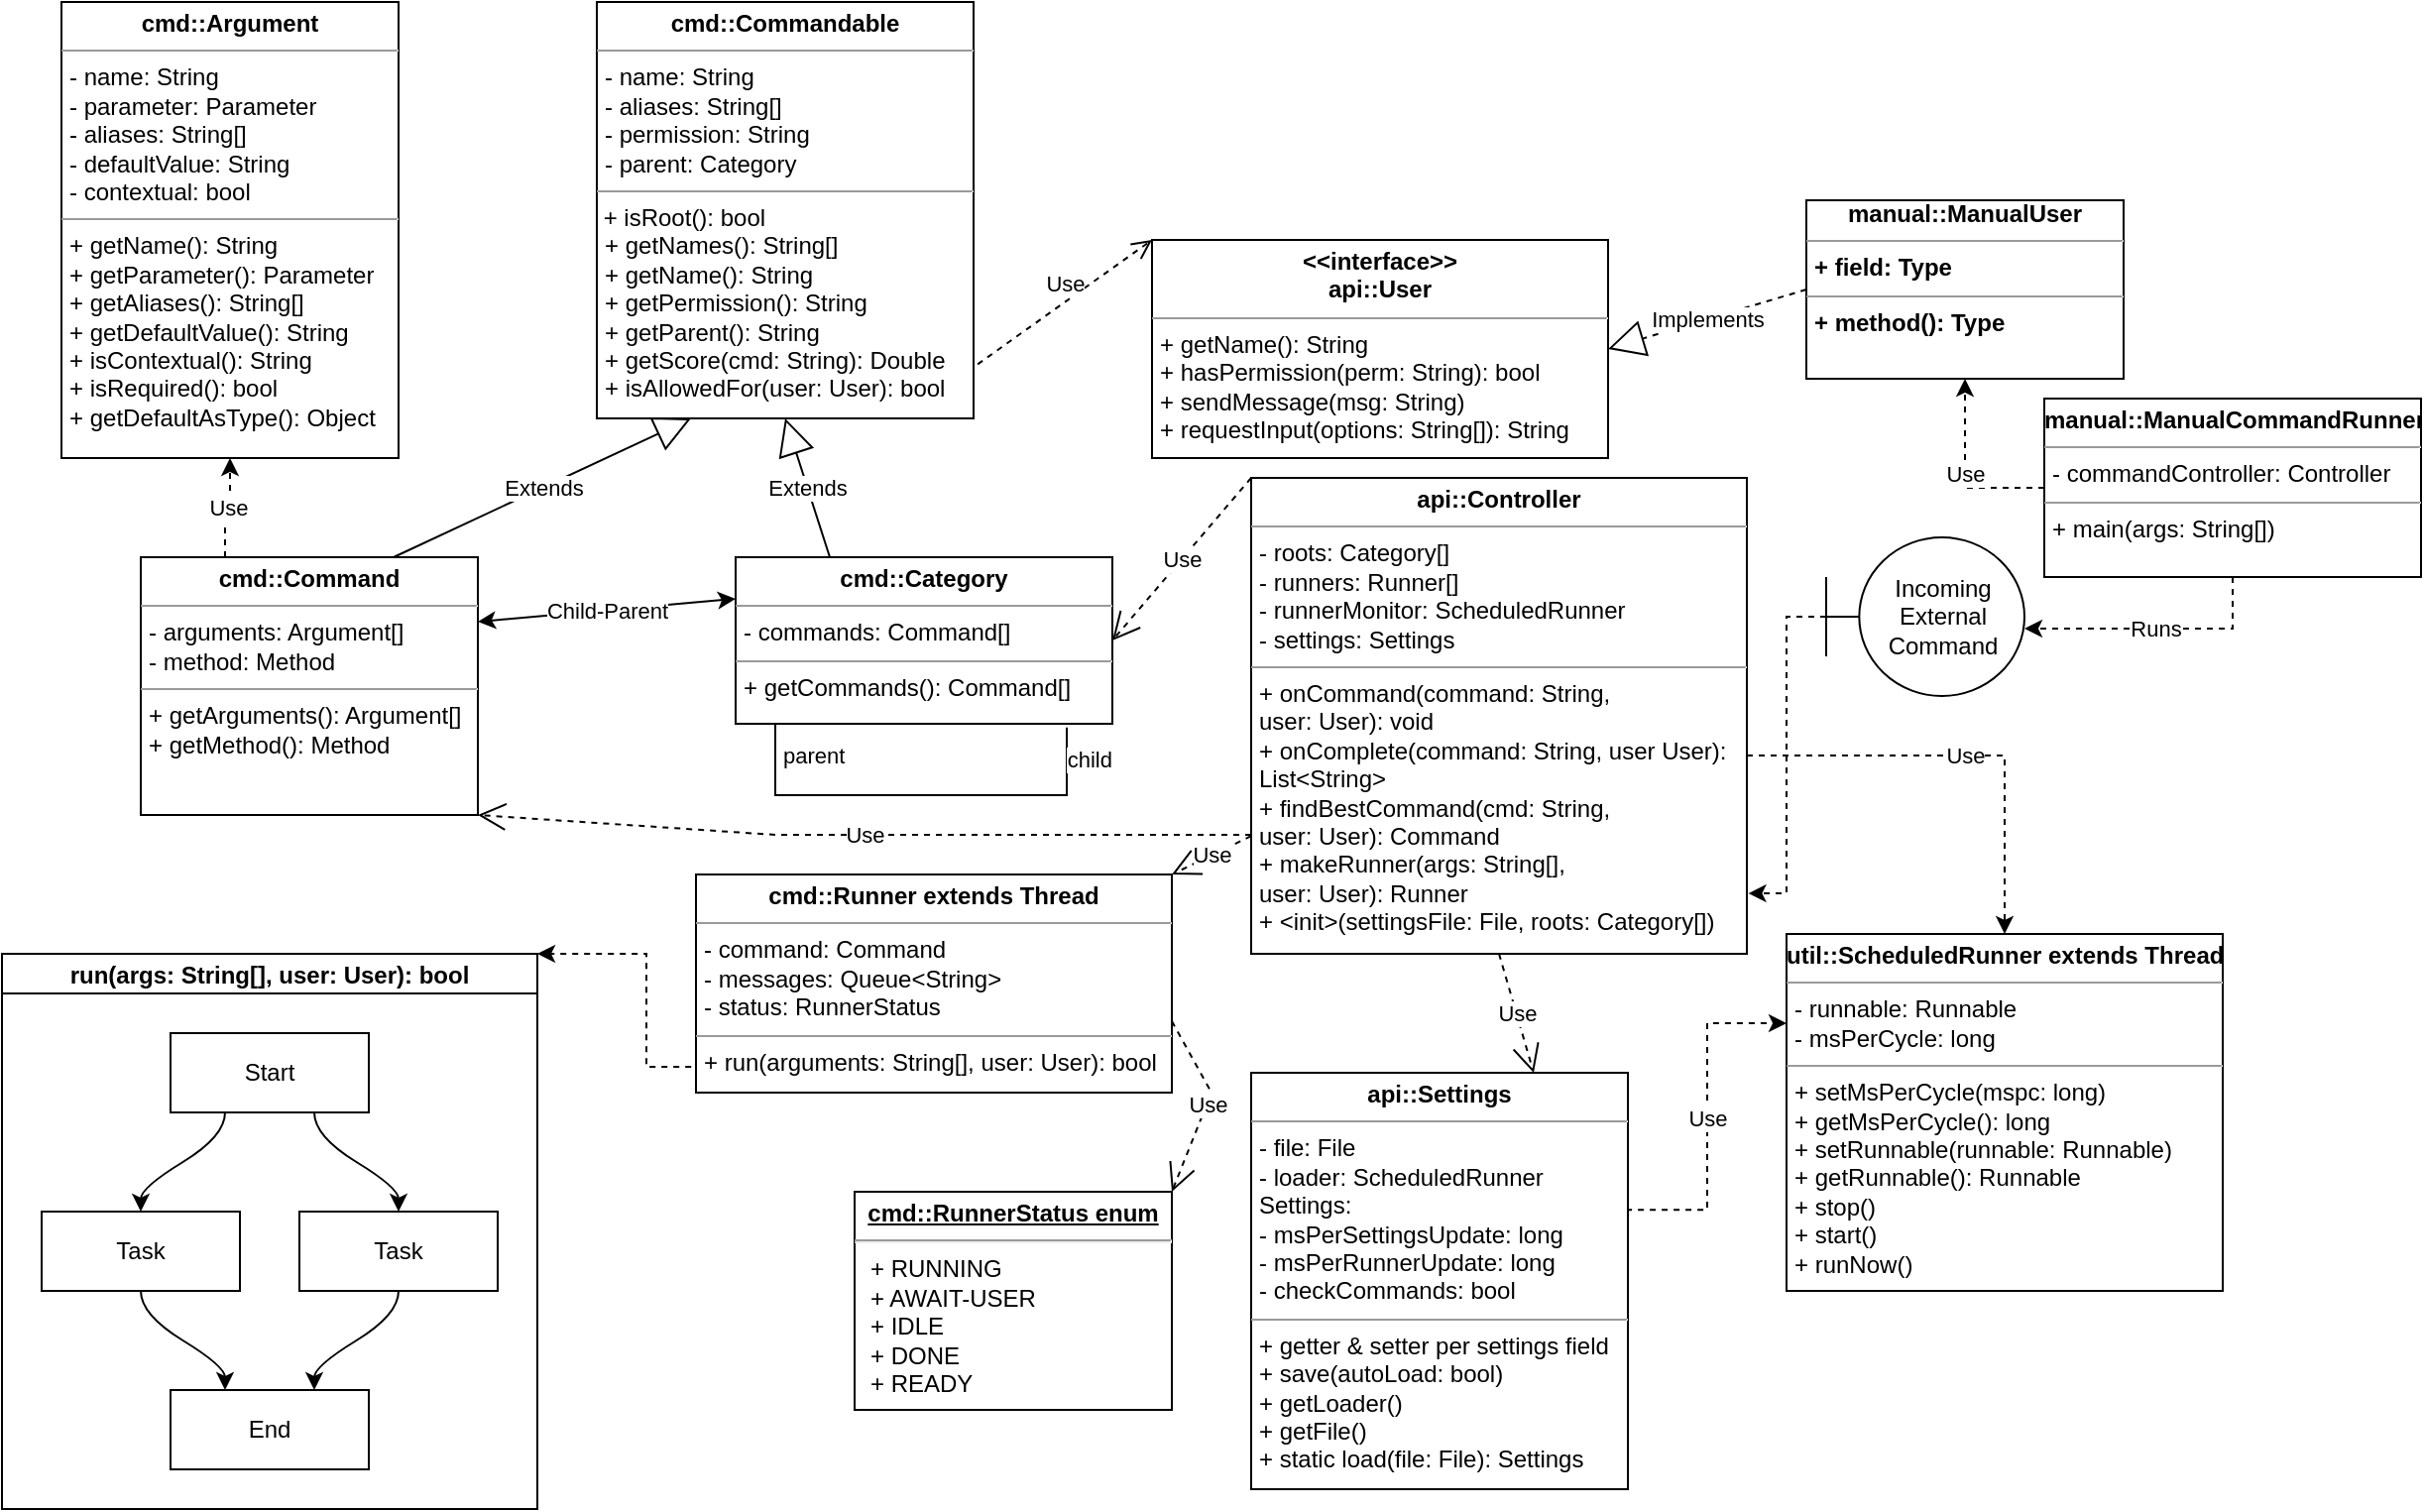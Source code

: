 <mxfile version="16.4.5" type="github">
  <diagram id="C5RBs43oDa-KdzZeNtuy" name="Page-1">
    <mxGraphModel dx="1422" dy="791" grid="1" gridSize="10" guides="1" tooltips="1" connect="1" arrows="1" fold="1" page="1" pageScale="1" pageWidth="827" pageHeight="1169" math="0" shadow="0">
      <root>
        <mxCell id="WIyWlLk6GJQsqaUBKTNV-0" />
        <mxCell id="WIyWlLk6GJQsqaUBKTNV-1" parent="WIyWlLk6GJQsqaUBKTNV-0" />
        <mxCell id="hgHn73dwUc-wctVB-FCh-53" value="&lt;p style=&quot;margin: 0px ; margin-top: 4px ; text-align: center&quot;&gt;&lt;b&gt;cmd::Commandable&lt;/b&gt;&lt;br&gt;&lt;/p&gt;&lt;hr size=&quot;1&quot;&gt;&lt;p style=&quot;margin: 0px ; margin-left: 4px&quot;&gt;- name: String&lt;br&gt;- aliases: String[]&lt;/p&gt;&lt;p style=&quot;margin: 0px ; margin-left: 4px&quot;&gt;- permission: String&lt;/p&gt;&lt;p style=&quot;margin: 0px ; margin-left: 4px&quot;&gt;- parent: Category&lt;br&gt;&lt;/p&gt;&lt;hr size=&quot;1&quot;&gt;&amp;nbsp;+ isRoot(): bool&lt;br&gt;&lt;p style=&quot;margin: 0px ; margin-left: 4px&quot;&gt;+ getNames(): String[]&lt;br&gt;+ getName(): String&lt;/p&gt;&lt;p style=&quot;margin: 0px ; margin-left: 4px&quot;&gt;+ getPermission(): String&lt;/p&gt;&lt;p style=&quot;margin: 0px ; margin-left: 4px&quot;&gt;+ getParent(): String&lt;br&gt;+ getScore(cmd: String): Double&lt;br&gt;&lt;/p&gt;&lt;p style=&quot;margin: 0px ; margin-left: 4px&quot;&gt;+ isAllowedFor(user: User): bool&lt;/p&gt;" style="verticalAlign=top;align=left;overflow=fill;fontSize=12;fontFamily=Helvetica;html=1;" parent="WIyWlLk6GJQsqaUBKTNV-1" vertex="1">
          <mxGeometry x="310" width="190" height="210" as="geometry" />
        </mxCell>
        <mxCell id="hgHn73dwUc-wctVB-FCh-59" value="&lt;p style=&quot;margin: 0px ; margin-top: 4px ; text-align: center&quot;&gt;&lt;b&gt;&amp;lt;&amp;lt;interface&amp;gt;&amp;gt;&lt;br&gt;api::User&lt;/b&gt;&lt;/p&gt;&lt;hr size=&quot;1&quot;&gt;&lt;p style=&quot;margin: 0px ; margin-left: 4px&quot;&gt;+ getName(): String&lt;/p&gt;&lt;p style=&quot;margin: 0px ; margin-left: 4px&quot;&gt;+ hasPermission(perm: String): bool&lt;br&gt;+ sendMessage(msg: String)&lt;br&gt;+ requestInput(options: String[]): String&lt;/p&gt;" style="verticalAlign=top;align=left;overflow=fill;fontSize=12;fontFamily=Helvetica;html=1;" parent="WIyWlLk6GJQsqaUBKTNV-1" vertex="1">
          <mxGeometry x="590" y="120" width="230" height="110" as="geometry" />
        </mxCell>
        <mxCell id="hgHn73dwUc-wctVB-FCh-63" value="Use" style="edgeStyle=orthogonalEdgeStyle;rounded=0;orthogonalLoop=1;jettySize=auto;html=1;entryX=0.5;entryY=1;entryDx=0;entryDy=0;exitX=0.25;exitY=0;exitDx=0;exitDy=0;dashed=1;" parent="WIyWlLk6GJQsqaUBKTNV-1" source="hgHn73dwUc-wctVB-FCh-62" target="hgHn73dwUc-wctVB-FCh-67" edge="1">
          <mxGeometry relative="1" as="geometry">
            <mxPoint x="60" y="200" as="targetPoint" />
          </mxGeometry>
        </mxCell>
        <mxCell id="hgHn73dwUc-wctVB-FCh-62" value="&lt;p style=&quot;margin: 0px ; margin-top: 4px ; text-align: center&quot;&gt;&lt;b&gt;cmd::Command&lt;/b&gt;&lt;/p&gt;&lt;hr size=&quot;1&quot;&gt;&lt;p style=&quot;margin: 0px ; margin-left: 4px&quot;&gt;- arguments: Argument[]&lt;br&gt;- method: Method&lt;br&gt;&lt;/p&gt;&lt;hr size=&quot;1&quot;&gt;&lt;p style=&quot;margin: 0px ; margin-left: 4px&quot;&gt;+ getArguments(): Argument[]&lt;br&gt;+ getMethod(): Method&lt;br&gt;&lt;br&gt;&lt;/p&gt;" style="verticalAlign=top;align=left;overflow=fill;fontSize=12;fontFamily=Helvetica;html=1;" parent="WIyWlLk6GJQsqaUBKTNV-1" vertex="1">
          <mxGeometry x="80" y="280" width="170" height="130" as="geometry" />
        </mxCell>
        <mxCell id="hgHn73dwUc-wctVB-FCh-67" value="&lt;p style=&quot;margin: 0px ; margin-top: 4px ; text-align: center&quot;&gt;&lt;b&gt;cmd::Argument&lt;/b&gt;&lt;/p&gt;&lt;hr size=&quot;1&quot;&gt;&lt;p style=&quot;margin: 0px ; margin-left: 4px&quot;&gt;- name: String&lt;/p&gt;&lt;p style=&quot;margin: 0px ; margin-left: 4px&quot;&gt;- parameter: Parameter&lt;br&gt;- aliases: String[]&lt;br&gt;- defaultValue: String&lt;br&gt;- contextual: bool&lt;/p&gt;&lt;hr size=&quot;1&quot;&gt;&lt;p style=&quot;margin: 0px ; margin-left: 4px&quot;&gt;+ getName(): String&lt;br&gt;+ getParameter(): Parameter&lt;br&gt;+ getAliases(): String[]&lt;br&gt;+ getDefaultValue(): String&lt;br&gt;+ isContextual(): String&lt;br&gt;+ isRequired(): bool&lt;br&gt;+ getDefaultAsType(): Object&lt;br&gt;&lt;/p&gt;" style="verticalAlign=top;align=left;overflow=fill;fontSize=12;fontFamily=Helvetica;html=1;" parent="WIyWlLk6GJQsqaUBKTNV-1" vertex="1">
          <mxGeometry x="40" width="170" height="230" as="geometry" />
        </mxCell>
        <mxCell id="hgHn73dwUc-wctVB-FCh-71" value="&lt;p style=&quot;margin: 0px ; margin-top: 4px ; text-align: center&quot;&gt;&lt;b&gt;cmd::Category&lt;/b&gt;&lt;/p&gt;&lt;hr size=&quot;1&quot;&gt;&lt;p style=&quot;margin: 0px ; margin-left: 4px&quot;&gt;- commands: Command[]&lt;br&gt;&lt;/p&gt;&lt;hr size=&quot;1&quot;&gt;&lt;p style=&quot;margin: 0px ; margin-left: 4px&quot;&gt;+ getCommands(): Command[]&lt;/p&gt;" style="verticalAlign=top;align=left;overflow=fill;fontSize=12;fontFamily=Helvetica;html=1;" parent="WIyWlLk6GJQsqaUBKTNV-1" vertex="1">
          <mxGeometry x="380" y="280" width="190" height="84" as="geometry" />
        </mxCell>
        <mxCell id="hgHn73dwUc-wctVB-FCh-72" value="Child-Parent" style="endArrow=classic;startArrow=classic;html=1;rounded=0;exitX=1;exitY=0.25;exitDx=0;exitDy=0;entryX=0;entryY=0.25;entryDx=0;entryDy=0;" parent="WIyWlLk6GJQsqaUBKTNV-1" source="hgHn73dwUc-wctVB-FCh-62" target="hgHn73dwUc-wctVB-FCh-71" edge="1">
          <mxGeometry width="50" height="50" relative="1" as="geometry">
            <mxPoint x="310" y="370" as="sourcePoint" />
            <mxPoint x="360" y="320" as="targetPoint" />
          </mxGeometry>
        </mxCell>
        <mxCell id="hgHn73dwUc-wctVB-FCh-76" value="Use" style="html=1;verticalAlign=bottom;endArrow=open;dashed=1;endSize=8;rounded=0;entryX=0;entryY=0;entryDx=0;entryDy=0;exitX=1.011;exitY=0.87;exitDx=0;exitDy=0;exitPerimeter=0;" parent="WIyWlLk6GJQsqaUBKTNV-1" source="hgHn73dwUc-wctVB-FCh-53" target="hgHn73dwUc-wctVB-FCh-59" edge="1">
          <mxGeometry relative="1" as="geometry">
            <mxPoint x="600" y="180" as="sourcePoint" />
            <mxPoint x="520" y="180" as="targetPoint" />
          </mxGeometry>
        </mxCell>
        <mxCell id="hgHn73dwUc-wctVB-FCh-77" style="edgeStyle=orthogonalEdgeStyle;rounded=0;orthogonalLoop=1;jettySize=auto;html=1;entryX=0.75;entryY=0;entryDx=0;entryDy=0;" parent="WIyWlLk6GJQsqaUBKTNV-1" source="hgHn73dwUc-wctVB-FCh-71" target="hgHn73dwUc-wctVB-FCh-71" edge="1">
          <mxGeometry relative="1" as="geometry">
            <Array as="points">
              <mxPoint x="490" y="360" />
              <mxPoint x="490" y="360" />
            </Array>
          </mxGeometry>
        </mxCell>
        <mxCell id="hgHn73dwUc-wctVB-FCh-80" value="" style="endArrow=none;html=1;edgeStyle=orthogonalEdgeStyle;rounded=0;entryX=0.879;entryY=1.022;entryDx=0;entryDy=0;entryPerimeter=0;exitX=0.116;exitY=1;exitDx=0;exitDy=0;exitPerimeter=0;" parent="WIyWlLk6GJQsqaUBKTNV-1" source="hgHn73dwUc-wctVB-FCh-71" target="hgHn73dwUc-wctVB-FCh-71" edge="1">
          <mxGeometry relative="1" as="geometry">
            <mxPoint x="400" y="400" as="sourcePoint" />
            <mxPoint x="570" y="420" as="targetPoint" />
            <Array as="points">
              <mxPoint x="400" y="364" />
              <mxPoint x="400" y="400" />
              <mxPoint x="547" y="400" />
            </Array>
          </mxGeometry>
        </mxCell>
        <mxCell id="hgHn73dwUc-wctVB-FCh-81" value="parent" style="edgeLabel;resizable=0;html=1;align=left;verticalAlign=bottom;" parent="hgHn73dwUc-wctVB-FCh-80" connectable="0" vertex="1">
          <mxGeometry x="-1" relative="1" as="geometry">
            <mxPoint y="24" as="offset" />
          </mxGeometry>
        </mxCell>
        <mxCell id="hgHn73dwUc-wctVB-FCh-82" value="child" style="edgeLabel;resizable=0;html=1;align=right;verticalAlign=bottom;" parent="hgHn73dwUc-wctVB-FCh-80" connectable="0" vertex="1">
          <mxGeometry x="1" relative="1" as="geometry">
            <mxPoint x="23" y="24" as="offset" />
          </mxGeometry>
        </mxCell>
        <mxCell id="hgHn73dwUc-wctVB-FCh-83" value="Extends" style="endArrow=block;endSize=16;endFill=0;html=1;rounded=0;exitX=0.75;exitY=0;exitDx=0;exitDy=0;entryX=0.25;entryY=1;entryDx=0;entryDy=0;" parent="WIyWlLk6GJQsqaUBKTNV-1" source="hgHn73dwUc-wctVB-FCh-62" target="hgHn73dwUc-wctVB-FCh-53" edge="1">
          <mxGeometry width="160" relative="1" as="geometry">
            <mxPoint x="260" y="270" as="sourcePoint" />
            <mxPoint x="420" y="270" as="targetPoint" />
          </mxGeometry>
        </mxCell>
        <mxCell id="hgHn73dwUc-wctVB-FCh-84" value="Extends" style="endArrow=block;endSize=16;endFill=0;html=1;rounded=0;exitX=0.25;exitY=0;exitDx=0;exitDy=0;entryX=0.5;entryY=1;entryDx=0;entryDy=0;" parent="WIyWlLk6GJQsqaUBKTNV-1" source="hgHn73dwUc-wctVB-FCh-71" target="hgHn73dwUc-wctVB-FCh-53" edge="1">
          <mxGeometry width="160" relative="1" as="geometry">
            <mxPoint x="262.5" y="294" as="sourcePoint" />
            <mxPoint x="367.5" y="240" as="targetPoint" />
          </mxGeometry>
        </mxCell>
        <mxCell id="hgHn73dwUc-wctVB-FCh-121" value="Use" style="edgeStyle=orthogonalEdgeStyle;rounded=0;orthogonalLoop=1;jettySize=auto;html=1;entryX=0.5;entryY=0;entryDx=0;entryDy=0;dashed=1;" parent="WIyWlLk6GJQsqaUBKTNV-1" source="hgHn73dwUc-wctVB-FCh-85" target="hgHn73dwUc-wctVB-FCh-110" edge="1">
          <mxGeometry relative="1" as="geometry">
            <Array as="points">
              <mxPoint x="1020" y="380" />
            </Array>
          </mxGeometry>
        </mxCell>
        <mxCell id="hgHn73dwUc-wctVB-FCh-85" value="&lt;p style=&quot;margin: 0px ; margin-top: 4px ; text-align: center&quot;&gt;&lt;b&gt;api::Controller&lt;/b&gt;&lt;/p&gt;&lt;hr size=&quot;1&quot;&gt;&lt;p style=&quot;margin: 0px ; margin-left: 4px&quot;&gt;- roots: Category[]&lt;/p&gt;&lt;p style=&quot;margin: 0px ; margin-left: 4px&quot;&gt;- runners: Runner[]&lt;/p&gt;&lt;p style=&quot;margin: 0px ; margin-left: 4px&quot;&gt;- runnerMonitor: ScheduledRunner&lt;br&gt;&lt;/p&gt;&lt;p style=&quot;margin: 0px ; margin-left: 4px&quot;&gt;- settings: Settings&lt;br&gt;&lt;/p&gt;&lt;hr size=&quot;1&quot;&gt;&lt;p style=&quot;margin: 0px ; margin-left: 4px&quot;&gt;+ onCommand(command: String,&lt;br&gt; user: User): void&lt;/p&gt;&lt;p style=&quot;margin: 0px ; margin-left: 4px&quot;&gt;+ onComplete(command: String, user User):&lt;br&gt;List&amp;lt;String&amp;gt;&lt;br&gt;&lt;/p&gt;&lt;p style=&quot;margin: 0px ; margin-left: 4px&quot;&gt;+ findBestCommand(cmd: String,&lt;/p&gt;&lt;p style=&quot;margin: 0px ; margin-left: 4px&quot;&gt;user: User): Command&lt;/p&gt;&lt;p style=&quot;margin: 0px ; margin-left: 4px&quot;&gt;+ makeRunner(args: String[],&lt;/p&gt;&lt;p style=&quot;margin: 0px ; margin-left: 4px&quot;&gt;user: User): Runner&lt;br&gt;+ &amp;lt;init&amp;gt;(settingsFile: File, roots: Category[])&lt;br&gt;&lt;/p&gt;" style="verticalAlign=top;align=left;overflow=fill;fontSize=12;fontFamily=Helvetica;html=1;" parent="WIyWlLk6GJQsqaUBKTNV-1" vertex="1">
          <mxGeometry x="640" y="240" width="250" height="240" as="geometry" />
        </mxCell>
        <mxCell id="hgHn73dwUc-wctVB-FCh-87" value="run(args: String[], user: User): bool" style="swimlane;startSize=20;horizontal=1;childLayout=flowLayout;flowOrientation=north;resizable=0;interRankCellSpacing=50;containerType=tree;" parent="WIyWlLk6GJQsqaUBKTNV-1" vertex="1">
          <mxGeometry x="10" y="480" width="270" height="280" as="geometry" />
        </mxCell>
        <mxCell id="hgHn73dwUc-wctVB-FCh-88" value="Start" style="whiteSpace=wrap;html=1;" parent="hgHn73dwUc-wctVB-FCh-87" vertex="1">
          <mxGeometry x="85" y="40" width="100" height="40" as="geometry" />
        </mxCell>
        <mxCell id="hgHn73dwUc-wctVB-FCh-89" value="Task" style="whiteSpace=wrap;html=1;" parent="hgHn73dwUc-wctVB-FCh-87" vertex="1">
          <mxGeometry x="20" y="130" width="100" height="40" as="geometry" />
        </mxCell>
        <mxCell id="hgHn73dwUc-wctVB-FCh-90" value="" style="html=1;curved=1;rounded=0;noEdgeStyle=1;orthogonal=1;" parent="hgHn73dwUc-wctVB-FCh-87" source="hgHn73dwUc-wctVB-FCh-88" target="hgHn73dwUc-wctVB-FCh-89" edge="1">
          <mxGeometry relative="1" as="geometry">
            <Array as="points">
              <mxPoint x="112.5" y="92" />
              <mxPoint x="70" y="118" />
            </Array>
          </mxGeometry>
        </mxCell>
        <mxCell id="hgHn73dwUc-wctVB-FCh-91" value="Task" style="whiteSpace=wrap;html=1;" parent="hgHn73dwUc-wctVB-FCh-87" vertex="1">
          <mxGeometry x="150" y="130" width="100" height="40" as="geometry" />
        </mxCell>
        <mxCell id="hgHn73dwUc-wctVB-FCh-92" value="" style="html=1;curved=1;rounded=0;noEdgeStyle=1;orthogonal=1;" parent="hgHn73dwUc-wctVB-FCh-87" source="hgHn73dwUc-wctVB-FCh-88" target="hgHn73dwUc-wctVB-FCh-91" edge="1">
          <mxGeometry relative="1" as="geometry">
            <Array as="points">
              <mxPoint x="157.5" y="92" />
              <mxPoint x="200" y="118" />
            </Array>
          </mxGeometry>
        </mxCell>
        <mxCell id="hgHn73dwUc-wctVB-FCh-93" value="End" style="whiteSpace=wrap;html=1;" parent="hgHn73dwUc-wctVB-FCh-87" vertex="1">
          <mxGeometry x="85" y="220" width="100" height="40" as="geometry" />
        </mxCell>
        <mxCell id="hgHn73dwUc-wctVB-FCh-94" value="" style="html=1;curved=1;rounded=0;noEdgeStyle=1;orthogonal=1;" parent="hgHn73dwUc-wctVB-FCh-87" source="hgHn73dwUc-wctVB-FCh-89" target="hgHn73dwUc-wctVB-FCh-93" edge="1">
          <mxGeometry relative="1" as="geometry">
            <Array as="points">
              <mxPoint x="70" y="182" />
              <mxPoint x="112.5" y="208" />
            </Array>
          </mxGeometry>
        </mxCell>
        <mxCell id="hgHn73dwUc-wctVB-FCh-95" value="" style="html=1;curved=1;rounded=0;noEdgeStyle=1;orthogonal=1;" parent="hgHn73dwUc-wctVB-FCh-87" source="hgHn73dwUc-wctVB-FCh-91" target="hgHn73dwUc-wctVB-FCh-93" edge="1">
          <mxGeometry relative="1" as="geometry">
            <Array as="points">
              <mxPoint x="200" y="182" />
              <mxPoint x="157.5" y="208" />
            </Array>
          </mxGeometry>
        </mxCell>
        <mxCell id="hgHn73dwUc-wctVB-FCh-111" value="Use" style="edgeStyle=orthogonalEdgeStyle;rounded=0;orthogonalLoop=1;jettySize=auto;html=1;entryX=0;entryY=0.25;entryDx=0;entryDy=0;dashed=1;exitX=0.995;exitY=0.329;exitDx=0;exitDy=0;exitPerimeter=0;" parent="WIyWlLk6GJQsqaUBKTNV-1" source="hgHn73dwUc-wctVB-FCh-100" target="hgHn73dwUc-wctVB-FCh-110" edge="1">
          <mxGeometry relative="1" as="geometry" />
        </mxCell>
        <mxCell id="hgHn73dwUc-wctVB-FCh-100" value="&lt;p style=&quot;margin: 0px ; margin-top: 4px ; text-align: center&quot;&gt;&lt;b&gt;api::Settings&lt;/b&gt;&lt;/p&gt;&lt;hr size=&quot;1&quot;&gt;&lt;p style=&quot;margin: 0px ; margin-left: 4px&quot;&gt;- file: File&lt;/p&gt;&lt;p style=&quot;margin: 0px ; margin-left: 4px&quot;&gt;- loader: ScheduledRunner&lt;br&gt;Settings:&lt;br&gt;- msPerSettingsUpdate: long&lt;/p&gt;&lt;p style=&quot;margin: 0px ; margin-left: 4px&quot;&gt;- msPerRunnerUpdate: long&lt;/p&gt;&lt;p style=&quot;margin: 0px ; margin-left: 4px&quot;&gt;- checkCommands: bool&lt;br&gt;&lt;/p&gt;&lt;hr size=&quot;1&quot;&gt;&lt;p style=&quot;margin: 0px ; margin-left: 4px&quot;&gt;+ getter &amp;amp; setter per settings field&lt;br&gt;+ save(autoLoad: bool)&lt;/p&gt;&lt;p style=&quot;margin: 0px ; margin-left: 4px&quot;&gt;+ getLoader()&lt;br&gt;+ getFile()&lt;br&gt;+ static load(file: File): Settings&lt;br&gt;&lt;/p&gt;" style="verticalAlign=top;align=left;overflow=fill;fontSize=12;fontFamily=Helvetica;html=1;" parent="WIyWlLk6GJQsqaUBKTNV-1" vertex="1">
          <mxGeometry x="640" y="540" width="190" height="210" as="geometry" />
        </mxCell>
        <mxCell id="hgHn73dwUc-wctVB-FCh-101" value="Use" style="endArrow=open;endSize=12;dashed=1;html=1;rounded=0;entryX=0.75;entryY=0;entryDx=0;entryDy=0;exitX=0.5;exitY=1;exitDx=0;exitDy=0;" parent="WIyWlLk6GJQsqaUBKTNV-1" source="hgHn73dwUc-wctVB-FCh-85" target="hgHn73dwUc-wctVB-FCh-100" edge="1">
          <mxGeometry width="160" relative="1" as="geometry">
            <mxPoint x="650" y="550" as="sourcePoint" />
            <mxPoint x="650" y="710" as="targetPoint" />
          </mxGeometry>
        </mxCell>
        <mxCell id="hgHn73dwUc-wctVB-FCh-102" value="Use" style="endArrow=open;endSize=12;dashed=1;html=1;rounded=0;exitX=0;exitY=0;exitDx=0;exitDy=0;entryX=1;entryY=0.5;entryDx=0;entryDy=0;" parent="WIyWlLk6GJQsqaUBKTNV-1" source="hgHn73dwUc-wctVB-FCh-85" target="hgHn73dwUc-wctVB-FCh-71" edge="1">
          <mxGeometry width="160" relative="1" as="geometry">
            <mxPoint x="640" y="440" as="sourcePoint" />
            <mxPoint x="800" y="440" as="targetPoint" />
          </mxGeometry>
        </mxCell>
        <mxCell id="hgHn73dwUc-wctVB-FCh-118" style="edgeStyle=orthogonalEdgeStyle;rounded=0;orthogonalLoop=1;jettySize=auto;html=1;dashed=1;exitX=-0.01;exitY=0.882;exitDx=0;exitDy=0;exitPerimeter=0;entryX=1;entryY=0;entryDx=0;entryDy=0;" parent="WIyWlLk6GJQsqaUBKTNV-1" source="hgHn73dwUc-wctVB-FCh-104" target="hgHn73dwUc-wctVB-FCh-87" edge="1">
          <mxGeometry relative="1" as="geometry">
            <Array as="points">
              <mxPoint x="335" y="537" />
              <mxPoint x="335" y="480" />
            </Array>
          </mxGeometry>
        </mxCell>
        <mxCell id="hgHn73dwUc-wctVB-FCh-104" value="&lt;p style=&quot;margin: 0px ; margin-top: 4px ; text-align: center&quot;&gt;&lt;b&gt;cmd::Runner extends Thread&lt;br&gt;&lt;/b&gt;&lt;/p&gt;&lt;hr size=&quot;1&quot;&gt;&lt;p style=&quot;margin: 0px ; margin-left: 4px&quot;&gt;- command: Command&lt;/p&gt;&lt;p style=&quot;margin: 0px ; margin-left: 4px&quot;&gt;- messages: Queue&amp;lt;String&amp;gt;&lt;/p&gt;&lt;p style=&quot;margin: 0px ; margin-left: 4px&quot;&gt;- status: RunnerStatus&lt;br&gt;&lt;/p&gt;&lt;hr size=&quot;1&quot;&gt;&lt;p style=&quot;margin: 0px ; margin-left: 4px&quot;&gt;+ run(arguments: String[], user: User): bool&lt;br&gt;&lt;/p&gt;" style="verticalAlign=top;align=left;overflow=fill;fontSize=12;fontFamily=Helvetica;html=1;" parent="WIyWlLk6GJQsqaUBKTNV-1" vertex="1">
          <mxGeometry x="360" y="440" width="240" height="110" as="geometry" />
        </mxCell>
        <mxCell id="hgHn73dwUc-wctVB-FCh-105" value="Use" style="endArrow=open;endSize=12;dashed=1;html=1;rounded=0;entryX=1;entryY=0;entryDx=0;entryDy=0;" parent="WIyWlLk6GJQsqaUBKTNV-1" source="hgHn73dwUc-wctVB-FCh-85" target="hgHn73dwUc-wctVB-FCh-104" edge="1">
          <mxGeometry width="160" relative="1" as="geometry">
            <mxPoint x="630" y="440" as="sourcePoint" />
            <mxPoint x="580" y="339" as="targetPoint" />
          </mxGeometry>
        </mxCell>
        <mxCell id="hgHn73dwUc-wctVB-FCh-106" value="&lt;p style=&quot;margin: 0px ; margin-top: 4px ; text-align: center ; text-decoration: underline&quot;&gt;&lt;b&gt;cmd::RunnerStatus enum&lt;/b&gt;&lt;br&gt;&lt;/p&gt;&lt;hr&gt;&lt;p style=&quot;margin: 0px ; margin-left: 8px&quot;&gt;+ RUNNING&lt;br&gt;+ AWAIT-USER&lt;/p&gt;&lt;p style=&quot;margin: 0px ; margin-left: 8px&quot;&gt;+ IDLE&lt;/p&gt;&lt;p style=&quot;margin: 0px ; margin-left: 8px&quot;&gt;+ DONE&lt;/p&gt;&lt;p style=&quot;margin: 0px ; margin-left: 8px&quot;&gt;+ READY&lt;br&gt;&lt;/p&gt;" style="verticalAlign=top;align=left;overflow=fill;fontSize=12;fontFamily=Helvetica;html=1;" parent="WIyWlLk6GJQsqaUBKTNV-1" vertex="1">
          <mxGeometry x="440" y="600" width="160" height="110" as="geometry" />
        </mxCell>
        <mxCell id="hgHn73dwUc-wctVB-FCh-107" value="Use" style="endArrow=open;endSize=12;dashed=1;html=1;rounded=0;entryX=1;entryY=0;entryDx=0;entryDy=0;exitX=1;exitY=0.673;exitDx=0;exitDy=0;exitPerimeter=0;" parent="WIyWlLk6GJQsqaUBKTNV-1" source="hgHn73dwUc-wctVB-FCh-104" target="hgHn73dwUc-wctVB-FCh-106" edge="1">
          <mxGeometry width="160" relative="1" as="geometry">
            <mxPoint x="620" y="540" as="sourcePoint" />
            <mxPoint x="610" y="450" as="targetPoint" />
            <Array as="points">
              <mxPoint x="620" y="550" />
            </Array>
          </mxGeometry>
        </mxCell>
        <mxCell id="hgHn73dwUc-wctVB-FCh-109" style="edgeStyle=orthogonalEdgeStyle;rounded=0;orthogonalLoop=1;jettySize=auto;html=1;dashed=1;entryX=1.003;entryY=0.873;entryDx=0;entryDy=0;entryPerimeter=0;" parent="WIyWlLk6GJQsqaUBKTNV-1" source="hgHn73dwUc-wctVB-FCh-108" target="hgHn73dwUc-wctVB-FCh-85" edge="1">
          <mxGeometry relative="1" as="geometry" />
        </mxCell>
        <mxCell id="hgHn73dwUc-wctVB-FCh-108" value="Incoming External Command" style="shape=umlBoundary;whiteSpace=wrap;html=1;" parent="WIyWlLk6GJQsqaUBKTNV-1" vertex="1">
          <mxGeometry x="930" y="270" width="100" height="80" as="geometry" />
        </mxCell>
        <mxCell id="hgHn73dwUc-wctVB-FCh-110" value="&lt;p style=&quot;margin: 0px ; margin-top: 4px ; text-align: center&quot;&gt;&lt;b&gt;util::ScheduledRunner extends Thread&lt;br&gt;&lt;/b&gt;&lt;/p&gt;&lt;hr size=&quot;1&quot;&gt;&lt;p style=&quot;margin: 0px ; margin-left: 4px&quot;&gt;- runnable: Runnable&lt;/p&gt;&lt;p style=&quot;margin: 0px ; margin-left: 4px&quot;&gt;- msPerCycle: long&lt;br&gt;&lt;/p&gt;&lt;hr size=&quot;1&quot;&gt;&lt;p style=&quot;margin: 0px ; margin-left: 4px&quot;&gt;+ setMsPerCycle(mspc: long)&lt;br&gt;+ getMsPerCycle(): long&lt;br&gt;+ setRunnable(runnable: Runnable)&lt;/p&gt;&lt;p style=&quot;margin: 0px ; margin-left: 4px&quot;&gt;+ getRunnable(): Runnable&lt;/p&gt;&lt;p style=&quot;margin: 0px ; margin-left: 4px&quot;&gt;+ stop()&lt;/p&gt;&lt;p style=&quot;margin: 0px ; margin-left: 4px&quot;&gt;+ start()&lt;br&gt;+ runNow()&lt;br&gt;&lt;/p&gt;" style="verticalAlign=top;align=left;overflow=fill;fontSize=12;fontFamily=Helvetica;html=1;" parent="WIyWlLk6GJQsqaUBKTNV-1" vertex="1">
          <mxGeometry x="910" y="470" width="220" height="180" as="geometry" />
        </mxCell>
        <mxCell id="hgHn73dwUc-wctVB-FCh-117" value="Runs" style="edgeStyle=orthogonalEdgeStyle;rounded=0;orthogonalLoop=1;jettySize=auto;html=1;dashed=1;entryX=1;entryY=0.575;entryDx=0;entryDy=0;entryPerimeter=0;exitX=0.5;exitY=1;exitDx=0;exitDy=0;" parent="WIyWlLk6GJQsqaUBKTNV-1" source="hgHn73dwUc-wctVB-FCh-116" target="hgHn73dwUc-wctVB-FCh-108" edge="1">
          <mxGeometry relative="1" as="geometry">
            <mxPoint x="1020" y="310" as="targetPoint" />
          </mxGeometry>
        </mxCell>
        <mxCell id="hgHn73dwUc-wctVB-FCh-125" value="Use" style="edgeStyle=orthogonalEdgeStyle;rounded=0;orthogonalLoop=1;jettySize=auto;html=1;entryX=0.5;entryY=1;entryDx=0;entryDy=0;dashed=1;exitX=0;exitY=0.5;exitDx=0;exitDy=0;" parent="WIyWlLk6GJQsqaUBKTNV-1" source="hgHn73dwUc-wctVB-FCh-116" target="hgHn73dwUc-wctVB-FCh-122" edge="1">
          <mxGeometry relative="1" as="geometry" />
        </mxCell>
        <mxCell id="hgHn73dwUc-wctVB-FCh-116" value="&lt;p style=&quot;margin: 0px ; margin-top: 4px ; text-align: center&quot;&gt;&lt;b&gt;manual::ManualCommandRunner&lt;/b&gt;&lt;/p&gt;&lt;hr size=&quot;1&quot;&gt;&lt;p style=&quot;margin: 0px ; margin-left: 4px&quot;&gt;- commandController: Controller&lt;/p&gt;&lt;hr size=&quot;1&quot;&gt;&lt;p style=&quot;margin: 0px ; margin-left: 4px&quot;&gt;+ main(args: String[])&lt;br&gt;&lt;/p&gt;" style="verticalAlign=top;align=left;overflow=fill;fontSize=12;fontFamily=Helvetica;html=1;" parent="WIyWlLk6GJQsqaUBKTNV-1" vertex="1">
          <mxGeometry x="1040" y="200" width="190" height="90" as="geometry" />
        </mxCell>
        <mxCell id="hgHn73dwUc-wctVB-FCh-122" value="&lt;div align=&quot;center&quot;&gt;&lt;b&gt;manual::ManualUser&lt;/b&gt;&lt;br&gt;&lt;/div&gt;&lt;hr size=&quot;1&quot;&gt;&lt;p style=&quot;margin: 0px ; margin-left: 4px&quot;&gt;&lt;b&gt;+ field: Type&lt;/b&gt;&lt;/p&gt;&lt;hr size=&quot;1&quot;&gt;&lt;p style=&quot;margin: 0px ; margin-left: 4px&quot;&gt;&lt;b&gt;+ method(): Type&lt;/b&gt;&lt;/p&gt;" style="verticalAlign=top;align=left;overflow=fill;fontSize=12;fontFamily=Helvetica;html=1;" parent="WIyWlLk6GJQsqaUBKTNV-1" vertex="1">
          <mxGeometry x="920" y="100" width="160" height="90" as="geometry" />
        </mxCell>
        <mxCell id="hgHn73dwUc-wctVB-FCh-123" value="Implements" style="endArrow=block;endSize=16;endFill=0;html=1;rounded=0;dashed=1;exitX=0;exitY=0.5;exitDx=0;exitDy=0;entryX=1;entryY=0.5;entryDx=0;entryDy=0;" parent="WIyWlLk6GJQsqaUBKTNV-1" source="hgHn73dwUc-wctVB-FCh-122" target="hgHn73dwUc-wctVB-FCh-59" edge="1">
          <mxGeometry width="160" relative="1" as="geometry">
            <mxPoint x="740" y="80" as="sourcePoint" />
            <mxPoint x="900" y="80" as="targetPoint" />
          </mxGeometry>
        </mxCell>
        <mxCell id="_juQD0x1KbfcHXA-X6ip-1" value="Use" style="endArrow=open;endSize=12;dashed=1;html=1;rounded=0;entryX=1;entryY=1;entryDx=0;entryDy=0;exitX=0;exitY=0.75;exitDx=0;exitDy=0;" edge="1" parent="WIyWlLk6GJQsqaUBKTNV-1" source="hgHn73dwUc-wctVB-FCh-85" target="hgHn73dwUc-wctVB-FCh-62">
          <mxGeometry width="160" relative="1" as="geometry">
            <mxPoint x="640" y="450" as="sourcePoint" />
            <mxPoint x="610" y="450" as="targetPoint" />
            <Array as="points">
              <mxPoint x="400" y="420" />
            </Array>
          </mxGeometry>
        </mxCell>
      </root>
    </mxGraphModel>
  </diagram>
</mxfile>
